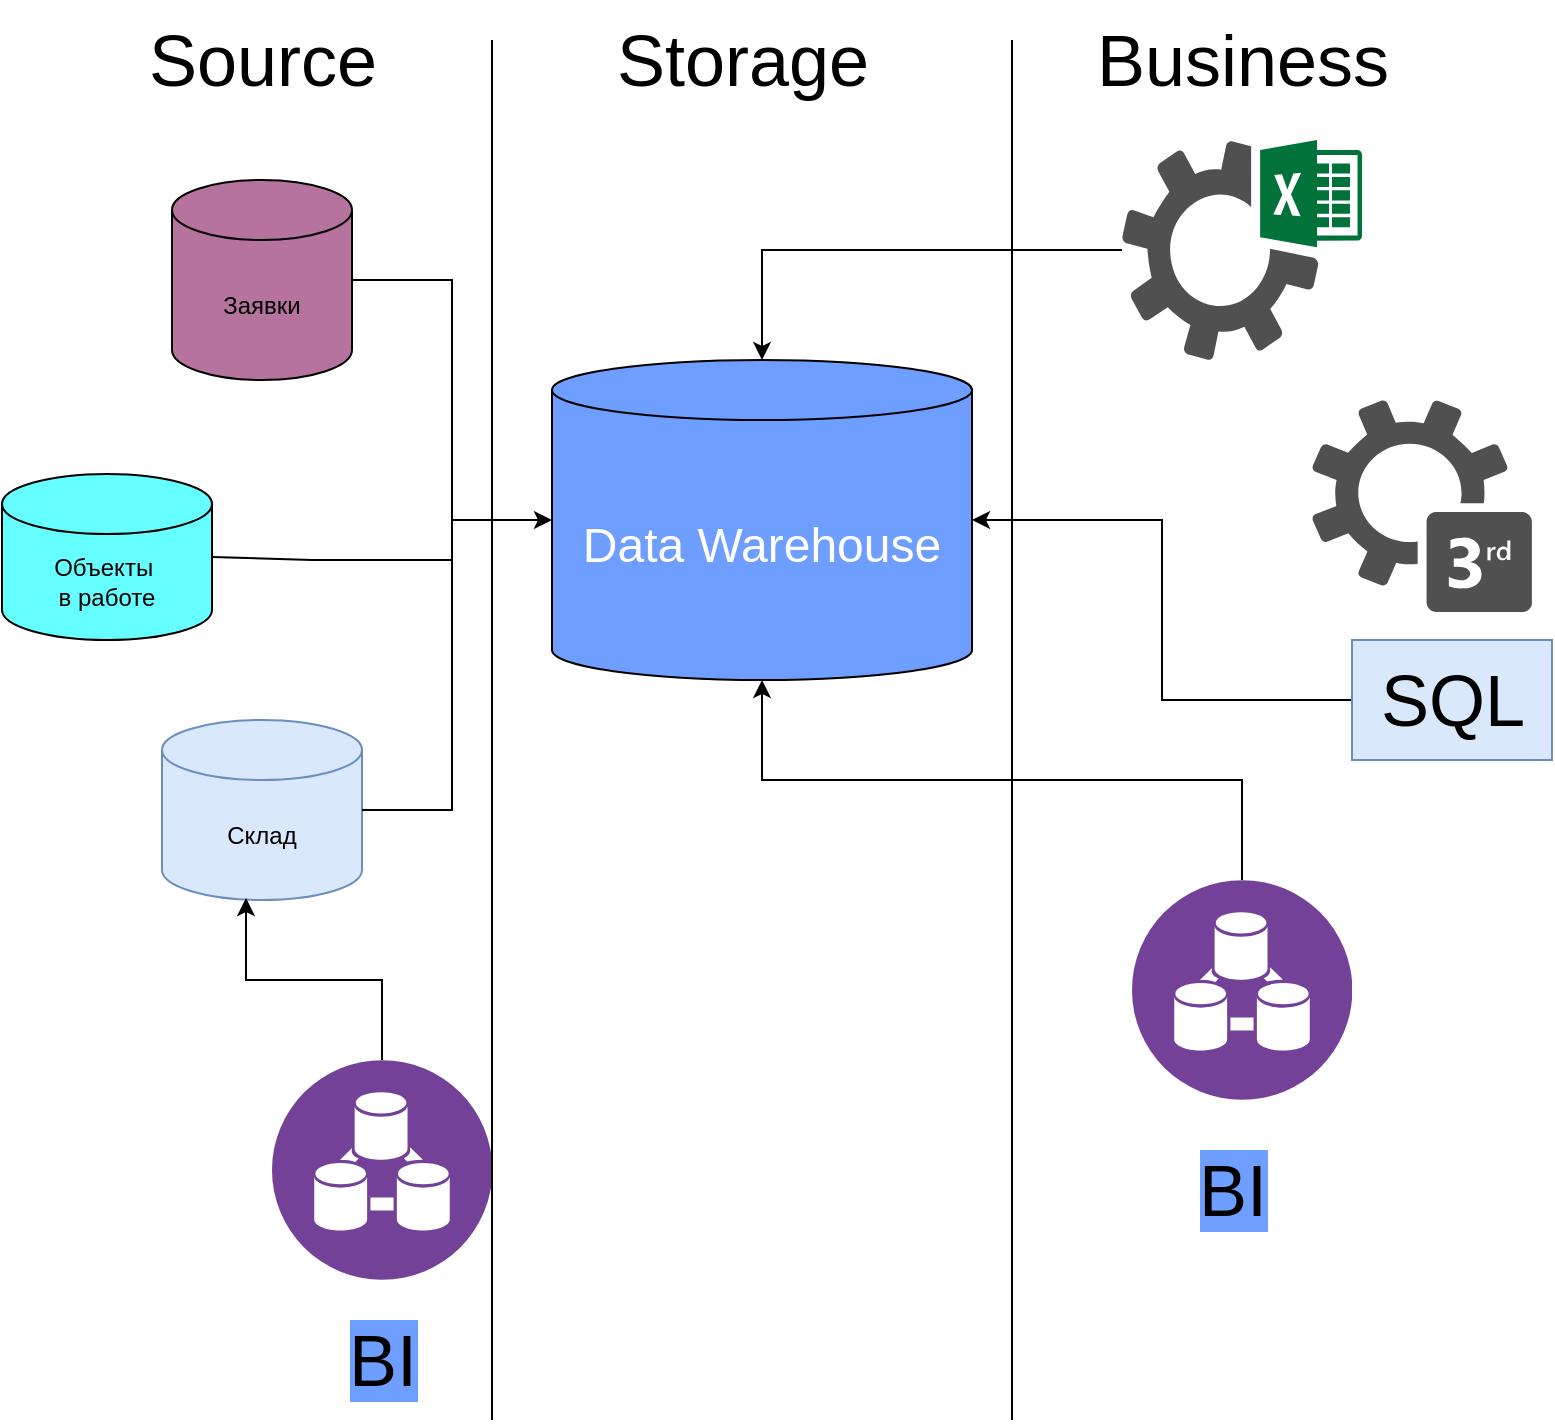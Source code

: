 <mxfile version="21.6.5" type="device">
  <diagram name="Страница 1" id="0dwPXh_bRClVNZZaEX0i">
    <mxGraphModel dx="864" dy="516" grid="1" gridSize="10" guides="1" tooltips="1" connect="1" arrows="1" fold="1" page="1" pageScale="1" pageWidth="827" pageHeight="1169" math="0" shadow="0">
      <root>
        <mxCell id="0" />
        <mxCell id="1" parent="0" />
        <mxCell id="6p9G4mGVksOEYZs3aKe3-1" value="&lt;font color=&quot;#ffffff&quot; style=&quot;font-size: 24px;&quot;&gt;Data Warehouse&lt;/font&gt;" style="shape=cylinder3;whiteSpace=wrap;html=1;boundedLbl=1;backgroundOutline=1;size=15;fillColor=#6E9EFF;" vertex="1" parent="1">
          <mxGeometry x="290" y="200" width="210" height="160" as="geometry" />
        </mxCell>
        <mxCell id="6p9G4mGVksOEYZs3aKe3-2" value="Заявки" style="shape=cylinder3;whiteSpace=wrap;html=1;boundedLbl=1;backgroundOutline=1;size=15;fillColor=#B5739D;" vertex="1" parent="1">
          <mxGeometry x="100" y="110" width="90" height="100" as="geometry" />
        </mxCell>
        <mxCell id="6p9G4mGVksOEYZs3aKe3-3" value="Объекты&amp;nbsp;&lt;br&gt;в работе" style="shape=cylinder3;whiteSpace=wrap;html=1;boundedLbl=1;backgroundOutline=1;size=15;fillColor=#66FFFF;" vertex="1" parent="1">
          <mxGeometry x="15" y="257" width="105" height="83" as="geometry" />
        </mxCell>
        <mxCell id="6p9G4mGVksOEYZs3aKe3-4" value="Склад" style="shape=cylinder3;whiteSpace=wrap;html=1;boundedLbl=1;backgroundOutline=1;size=15;fillColor=#dae8fc;strokeColor=#6c8ebf;" vertex="1" parent="1">
          <mxGeometry x="95" y="380" width="100" height="90" as="geometry" />
        </mxCell>
        <mxCell id="6p9G4mGVksOEYZs3aKe3-27" style="edgeStyle=orthogonalEdgeStyle;rounded=0;orthogonalLoop=1;jettySize=auto;html=1;entryX=0.5;entryY=0;entryDx=0;entryDy=0;entryPerimeter=0;" edge="1" parent="1" source="6p9G4mGVksOEYZs3aKe3-5" target="6p9G4mGVksOEYZs3aKe3-1">
          <mxGeometry relative="1" as="geometry" />
        </mxCell>
        <mxCell id="6p9G4mGVksOEYZs3aKe3-5" value="" style="sketch=0;pointerEvents=1;shadow=0;dashed=0;html=1;strokeColor=none;fillColor=#505050;labelPosition=center;verticalLabelPosition=bottom;verticalAlign=top;outlineConnect=0;align=center;shape=mxgraph.office.services.excel_services;" vertex="1" parent="1">
          <mxGeometry x="575" y="90" width="120" height="110" as="geometry" />
        </mxCell>
        <mxCell id="6p9G4mGVksOEYZs3aKe3-6" value="" style="sketch=0;pointerEvents=1;shadow=0;dashed=0;html=1;strokeColor=none;fillColor=#505050;labelPosition=center;verticalLabelPosition=bottom;verticalAlign=top;outlineConnect=0;align=center;shape=mxgraph.office.communications.3rd_party_service;" vertex="1" parent="1">
          <mxGeometry x="670" y="220" width="110" height="106" as="geometry" />
        </mxCell>
        <mxCell id="6p9G4mGVksOEYZs3aKe3-26" style="edgeStyle=orthogonalEdgeStyle;rounded=0;orthogonalLoop=1;jettySize=auto;html=1;entryX=1;entryY=0.5;entryDx=0;entryDy=0;entryPerimeter=0;" edge="1" parent="1" source="6p9G4mGVksOEYZs3aKe3-7" target="6p9G4mGVksOEYZs3aKe3-1">
          <mxGeometry relative="1" as="geometry" />
        </mxCell>
        <mxCell id="6p9G4mGVksOEYZs3aKe3-7" value="&lt;font style=&quot;font-size: 36px;&quot;&gt;SQL&lt;/font&gt;" style="text;html=1;align=center;verticalAlign=middle;resizable=0;points=[];autosize=1;strokeColor=#6c8ebf;fillColor=#dae8fc;" vertex="1" parent="1">
          <mxGeometry x="690" y="340" width="100" height="60" as="geometry" />
        </mxCell>
        <mxCell id="6p9G4mGVksOEYZs3aKe3-25" style="edgeStyle=orthogonalEdgeStyle;rounded=0;orthogonalLoop=1;jettySize=auto;html=1;exitX=0.5;exitY=0;exitDx=0;exitDy=0;entryX=0.5;entryY=1;entryDx=0;entryDy=0;entryPerimeter=0;" edge="1" parent="1" source="6p9G4mGVksOEYZs3aKe3-8" target="6p9G4mGVksOEYZs3aKe3-1">
          <mxGeometry relative="1" as="geometry" />
        </mxCell>
        <mxCell id="6p9G4mGVksOEYZs3aKe3-8" value="" style="image;aspect=fixed;perimeter=ellipsePerimeter;html=1;align=center;shadow=0;dashed=0;fontColor=#4277BB;labelBackgroundColor=default;fontSize=12;spacingTop=3;image=img/lib/ibm/analytics/data_integration.svg;" vertex="1" parent="1">
          <mxGeometry x="580" y="460" width="110" height="110" as="geometry" />
        </mxCell>
        <mxCell id="6p9G4mGVksOEYZs3aKe3-9" value="&lt;font style=&quot;font-size: 36px; background-color: rgb(110, 158, 255);&quot;&gt;BI&lt;/font&gt;" style="text;html=1;align=center;verticalAlign=middle;resizable=0;points=[];autosize=1;strokeColor=none;fillColor=none;" vertex="1" parent="1">
          <mxGeometry x="600" y="585" width="60" height="60" as="geometry" />
        </mxCell>
        <mxCell id="6p9G4mGVksOEYZs3aKe3-24" style="edgeStyle=orthogonalEdgeStyle;rounded=0;orthogonalLoop=1;jettySize=auto;html=1;entryX=0.42;entryY=0.989;entryDx=0;entryDy=0;entryPerimeter=0;" edge="1" parent="1" source="6p9G4mGVksOEYZs3aKe3-11" target="6p9G4mGVksOEYZs3aKe3-4">
          <mxGeometry relative="1" as="geometry" />
        </mxCell>
        <mxCell id="6p9G4mGVksOEYZs3aKe3-11" value="" style="image;aspect=fixed;perimeter=ellipsePerimeter;html=1;align=center;shadow=0;dashed=0;fontColor=#4277BB;labelBackgroundColor=default;fontSize=12;spacingTop=3;image=img/lib/ibm/analytics/data_integration.svg;" vertex="1" parent="1">
          <mxGeometry x="150" y="550" width="110" height="110" as="geometry" />
        </mxCell>
        <mxCell id="6p9G4mGVksOEYZs3aKe3-12" value="&lt;font style=&quot;font-size: 36px; background-color: rgb(110, 158, 255);&quot;&gt;BI&lt;/font&gt;" style="text;html=1;align=center;verticalAlign=middle;resizable=0;points=[];autosize=1;strokeColor=none;fillColor=none;" vertex="1" parent="1">
          <mxGeometry x="175" y="670" width="60" height="60" as="geometry" />
        </mxCell>
        <mxCell id="6p9G4mGVksOEYZs3aKe3-13" value="" style="endArrow=classic;html=1;rounded=0;exitX=1;exitY=0.5;exitDx=0;exitDy=0;exitPerimeter=0;" edge="1" parent="1" source="6p9G4mGVksOEYZs3aKe3-2" target="6p9G4mGVksOEYZs3aKe3-1">
          <mxGeometry width="50" height="50" relative="1" as="geometry">
            <mxPoint x="390" y="170" as="sourcePoint" />
            <mxPoint x="440" y="120" as="targetPoint" />
            <Array as="points">
              <mxPoint x="240" y="160" />
              <mxPoint x="240" y="280" />
            </Array>
          </mxGeometry>
        </mxCell>
        <mxCell id="6p9G4mGVksOEYZs3aKe3-15" value="" style="endArrow=none;html=1;rounded=0;exitX=1;exitY=0.5;exitDx=0;exitDy=0;exitPerimeter=0;" edge="1" parent="1" source="6p9G4mGVksOEYZs3aKe3-4">
          <mxGeometry width="50" height="50" relative="1" as="geometry">
            <mxPoint x="390" y="370" as="sourcePoint" />
            <mxPoint x="240" y="280" as="targetPoint" />
            <Array as="points">
              <mxPoint x="240" y="425" />
            </Array>
          </mxGeometry>
        </mxCell>
        <mxCell id="6p9G4mGVksOEYZs3aKe3-19" value="" style="endArrow=none;html=1;rounded=0;exitX=1;exitY=0.5;exitDx=0;exitDy=0;exitPerimeter=0;" edge="1" parent="1" source="6p9G4mGVksOEYZs3aKe3-3">
          <mxGeometry width="50" height="50" relative="1" as="geometry">
            <mxPoint x="130" y="340" as="sourcePoint" />
            <mxPoint x="240" y="300" as="targetPoint" />
            <Array as="points">
              <mxPoint x="170" y="300" />
            </Array>
          </mxGeometry>
        </mxCell>
        <mxCell id="6p9G4mGVksOEYZs3aKe3-28" value="&lt;font style=&quot;font-size: 36px;&quot;&gt;Source&lt;/font&gt;" style="text;html=1;align=center;verticalAlign=middle;resizable=0;points=[];autosize=1;strokeColor=none;fillColor=none;" vertex="1" parent="1">
          <mxGeometry x="75" y="20" width="140" height="60" as="geometry" />
        </mxCell>
        <mxCell id="6p9G4mGVksOEYZs3aKe3-29" value="&lt;font style=&quot;font-size: 36px;&quot;&gt;Storage&lt;/font&gt;" style="text;html=1;align=center;verticalAlign=middle;resizable=0;points=[];autosize=1;strokeColor=none;fillColor=none;" vertex="1" parent="1">
          <mxGeometry x="310" y="20" width="150" height="60" as="geometry" />
        </mxCell>
        <mxCell id="6p9G4mGVksOEYZs3aKe3-30" value="&lt;font style=&quot;font-size: 36px;&quot;&gt;Business&lt;/font&gt;" style="text;html=1;align=center;verticalAlign=middle;resizable=0;points=[];autosize=1;strokeColor=none;fillColor=none;" vertex="1" parent="1">
          <mxGeometry x="550" y="20" width="170" height="60" as="geometry" />
        </mxCell>
        <mxCell id="6p9G4mGVksOEYZs3aKe3-31" value="" style="endArrow=none;html=1;rounded=0;" edge="1" parent="1">
          <mxGeometry width="50" height="50" relative="1" as="geometry">
            <mxPoint x="260" y="730" as="sourcePoint" />
            <mxPoint x="260" y="40" as="targetPoint" />
          </mxGeometry>
        </mxCell>
        <mxCell id="6p9G4mGVksOEYZs3aKe3-32" value="" style="endArrow=none;html=1;rounded=0;" edge="1" parent="1">
          <mxGeometry width="50" height="50" relative="1" as="geometry">
            <mxPoint x="520" y="730" as="sourcePoint" />
            <mxPoint x="520" y="40" as="targetPoint" />
          </mxGeometry>
        </mxCell>
      </root>
    </mxGraphModel>
  </diagram>
</mxfile>
